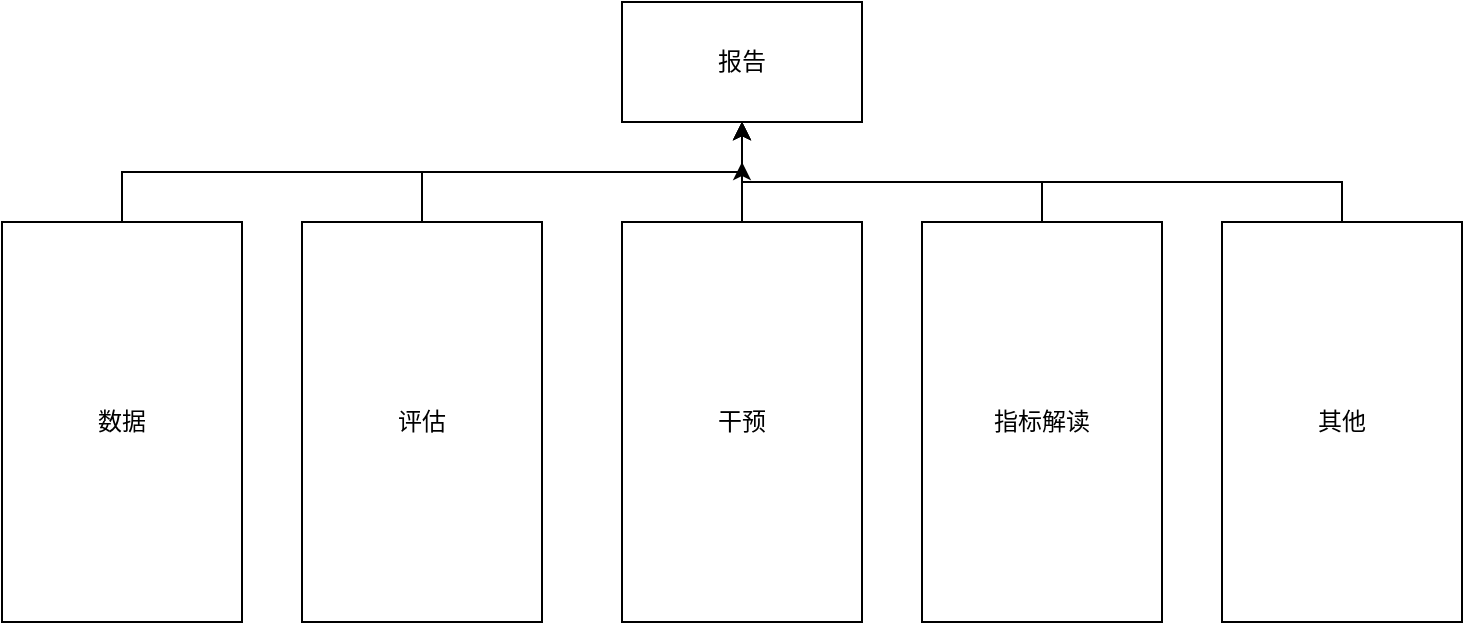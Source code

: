 <mxfile version="12.9.10" type="github" pages="6"><diagram id="4uG1C9mdAvKk5rz9i1qG" name="Page-1"><mxGraphModel dx="1038" dy="580" grid="1" gridSize="10" guides="1" tooltips="1" connect="1" arrows="1" fold="1" page="1" pageScale="1" pageWidth="827" pageHeight="1169" math="0" shadow="0"><root><mxCell id="0"/><mxCell id="1" parent="0"/><mxCell id="fOUil3YEZ1JVnyhmKPdg-2" style="edgeStyle=orthogonalEdgeStyle;rounded=0;orthogonalLoop=1;jettySize=auto;html=1;exitX=0.5;exitY=0;exitDx=0;exitDy=0;" edge="1" parent="1" source="4qwllW5eH5aScSFAwRbL-1" target="4qwllW5eH5aScSFAwRbL-5"><mxGeometry relative="1" as="geometry"/></mxCell><mxCell id="4qwllW5eH5aScSFAwRbL-1" value="评估" style="rounded=0;whiteSpace=wrap;html=1;" vertex="1" parent="1"><mxGeometry x="230" y="210" width="120" height="200" as="geometry"/></mxCell><mxCell id="fOUil3YEZ1JVnyhmKPdg-3" style="edgeStyle=orthogonalEdgeStyle;rounded=0;orthogonalLoop=1;jettySize=auto;html=1;exitX=0.5;exitY=0;exitDx=0;exitDy=0;entryX=0.5;entryY=1;entryDx=0;entryDy=0;" edge="1" parent="1" source="4qwllW5eH5aScSFAwRbL-2" target="4qwllW5eH5aScSFAwRbL-5"><mxGeometry relative="1" as="geometry"/></mxCell><mxCell id="4qwllW5eH5aScSFAwRbL-2" value="干预" style="rounded=0;whiteSpace=wrap;html=1;" vertex="1" parent="1"><mxGeometry x="390" y="210" width="120" height="200" as="geometry"/></mxCell><mxCell id="fOUil3YEZ1JVnyhmKPdg-1" style="edgeStyle=orthogonalEdgeStyle;rounded=0;orthogonalLoop=1;jettySize=auto;html=1;exitX=0.5;exitY=0;exitDx=0;exitDy=0;entryX=0.5;entryY=1;entryDx=0;entryDy=0;" edge="1" parent="1" source="4qwllW5eH5aScSFAwRbL-3" target="4qwllW5eH5aScSFAwRbL-5"><mxGeometry relative="1" as="geometry"/></mxCell><mxCell id="4qwllW5eH5aScSFAwRbL-3" value="数据" style="rounded=0;whiteSpace=wrap;html=1;" vertex="1" parent="1"><mxGeometry x="80" y="210" width="120" height="200" as="geometry"/></mxCell><mxCell id="fOUil3YEZ1JVnyhmKPdg-5" style="edgeStyle=orthogonalEdgeStyle;rounded=0;orthogonalLoop=1;jettySize=auto;html=1;exitX=0.5;exitY=0;exitDx=0;exitDy=0;entryX=0.5;entryY=1;entryDx=0;entryDy=0;" edge="1" parent="1" source="4qwllW5eH5aScSFAwRbL-4" target="4qwllW5eH5aScSFAwRbL-5"><mxGeometry relative="1" as="geometry"><Array as="points"><mxPoint x="750" y="190"/><mxPoint x="450" y="190"/></Array></mxGeometry></mxCell><mxCell id="4qwllW5eH5aScSFAwRbL-4" value="其他" style="rounded=0;whiteSpace=wrap;html=1;" vertex="1" parent="1"><mxGeometry x="690" y="210" width="120" height="200" as="geometry"/></mxCell><mxCell id="4qwllW5eH5aScSFAwRbL-5" value="报告" style="rounded=0;whiteSpace=wrap;html=1;" vertex="1" parent="1"><mxGeometry x="390" y="100" width="120" height="60" as="geometry"/></mxCell><mxCell id="fOUil3YEZ1JVnyhmKPdg-4" style="edgeStyle=orthogonalEdgeStyle;rounded=0;orthogonalLoop=1;jettySize=auto;html=1;exitX=0.5;exitY=0;exitDx=0;exitDy=0;" edge="1" parent="1" source="4qwllW5eH5aScSFAwRbL-6"><mxGeometry relative="1" as="geometry"><mxPoint x="450" y="180" as="targetPoint"/><Array as="points"><mxPoint x="600" y="190"/><mxPoint x="450" y="190"/></Array></mxGeometry></mxCell><mxCell id="4qwllW5eH5aScSFAwRbL-6" value="指标解读" style="rounded=0;whiteSpace=wrap;html=1;" vertex="1" parent="1"><mxGeometry x="540" y="210" width="120" height="200" as="geometry"/></mxCell></root></mxGraphModel></diagram><diagram id="Xq9nWHcsBT40BhI1SWdS" name="Page-2"><mxGraphModel dx="1038" dy="580" grid="1" gridSize="10" guides="1" tooltips="1" connect="1" arrows="1" fold="1" page="1" pageScale="1" pageWidth="827" pageHeight="1169" math="0" shadow="0"><root><mxCell id="q9cI8jUxSx_17sPBLhDZ-0"/><mxCell id="q9cI8jUxSx_17sPBLhDZ-1" parent="q9cI8jUxSx_17sPBLhDZ-0"/><mxCell id="q9cI8jUxSx_17sPBLhDZ-2" value="" style="rounded=0;whiteSpace=wrap;html=1;" vertex="1" parent="q9cI8jUxSx_17sPBLhDZ-1"><mxGeometry x="370" y="70" width="250" height="410" as="geometry"/></mxCell><mxCell id="q9cI8jUxSx_17sPBLhDZ-12" style="edgeStyle=orthogonalEdgeStyle;rounded=0;orthogonalLoop=1;jettySize=auto;html=1;exitX=1;exitY=0.5;exitDx=0;exitDy=0;entryX=0.16;entryY=0.55;entryDx=0;entryDy=0;entryPerimeter=0;" edge="1" parent="q9cI8jUxSx_17sPBLhDZ-1" source="q9cI8jUxSx_17sPBLhDZ-5" target="q9cI8jUxSx_17sPBLhDZ-11"><mxGeometry relative="1" as="geometry"/></mxCell><mxCell id="q9cI8jUxSx_17sPBLhDZ-5" value="" style="rounded=0;whiteSpace=wrap;html=1;" vertex="1" parent="q9cI8jUxSx_17sPBLhDZ-1"><mxGeometry x="145" y="74" width="125" height="160" as="geometry"/></mxCell><mxCell id="q9cI8jUxSx_17sPBLhDZ-19" value="?" style="edgeStyle=orthogonalEdgeStyle;rounded=0;orthogonalLoop=1;jettySize=auto;html=1;exitX=0.5;exitY=1;exitDx=0;exitDy=0;entryX=0.5;entryY=0;entryDx=0;entryDy=0;" edge="1" parent="q9cI8jUxSx_17sPBLhDZ-1" source="q9cI8jUxSx_17sPBLhDZ-6" target="q9cI8jUxSx_17sPBLhDZ-16"><mxGeometry relative="1" as="geometry"/></mxCell><mxCell id="q9cI8jUxSx_17sPBLhDZ-6" value="" style="rounded=0;whiteSpace=wrap;html=1;" vertex="1" parent="q9cI8jUxSx_17sPBLhDZ-1"><mxGeometry x="390" y="100" width="210" height="120" as="geometry"/></mxCell><mxCell id="q9cI8jUxSx_17sPBLhDZ-7" value="&lt;span&gt;数据接收&lt;/span&gt;" style="text;html=1;align=center;verticalAlign=middle;resizable=0;points=[];autosize=1;" vertex="1" parent="q9cI8jUxSx_17sPBLhDZ-1"><mxGeometry x="370" y="50" width="60" height="20" as="geometry"/></mxCell><mxCell id="q9cI8jUxSx_17sPBLhDZ-3" value="评估" style="rounded=0;whiteSpace=wrap;html=1;" vertex="1" parent="q9cI8jUxSx_17sPBLhDZ-1"><mxGeometry x="410" y="120" width="80" height="30" as="geometry"/></mxCell><mxCell id="q9cI8jUxSx_17sPBLhDZ-8" value="&lt;!--StartFragment--&gt;&lt;span style=&quot;font-family: Helvetica; font-size: 12px; font-style: normal; font-variant-ligatures: normal; font-variant-caps: normal; font-weight: 400; letter-spacing: normal; orphans: 2; text-align: center; text-indent: 0px; text-transform: none; widows: 2; word-spacing: 0px; -webkit-text-stroke-width: 0px; text-decoration-style: initial; text-decoration-color: initial; float: none; display: inline !important;&quot;&gt;数据采集客户端&lt;/span&gt;&lt;!--EndFragment--&gt;" style="text;whiteSpace=wrap;html=1;" vertex="1" parent="q9cI8jUxSx_17sPBLhDZ-1"><mxGeometry x="140" y="44" width="110" height="30" as="geometry"/></mxCell><mxCell id="q9cI8jUxSx_17sPBLhDZ-9" value="文件导入" style="rounded=0;whiteSpace=wrap;html=1;" vertex="1" parent="q9cI8jUxSx_17sPBLhDZ-1"><mxGeometry x="160" y="94" width="90" height="40" as="geometry"/></mxCell><mxCell id="q9cI8jUxSx_17sPBLhDZ-10" value="数据库接入" style="rounded=0;whiteSpace=wrap;html=1;" vertex="1" parent="q9cI8jUxSx_17sPBLhDZ-1"><mxGeometry x="160" y="154" width="90" height="40" as="geometry"/></mxCell><mxCell id="q9cI8jUxSx_17sPBLhDZ-13" style="edgeStyle=orthogonalEdgeStyle;rounded=0;orthogonalLoop=1;jettySize=auto;html=1;exitX=0.875;exitY=0.5;exitDx=0;exitDy=0;exitPerimeter=0;" edge="1" parent="q9cI8jUxSx_17sPBLhDZ-1" source="q9cI8jUxSx_17sPBLhDZ-11" target="q9cI8jUxSx_17sPBLhDZ-6"><mxGeometry relative="1" as="geometry"/></mxCell><mxCell id="q9cI8jUxSx_17sPBLhDZ-11" value="？" style="ellipse;shape=cloud;whiteSpace=wrap;html=1;" vertex="1" parent="q9cI8jUxSx_17sPBLhDZ-1"><mxGeometry x="280" y="124" width="80" height="70" as="geometry"/></mxCell><mxCell id="q9cI8jUxSx_17sPBLhDZ-14" value="" style="rounded=0;whiteSpace=wrap;html=1;" vertex="1" parent="q9cI8jUxSx_17sPBLhDZ-1"><mxGeometry x="662" y="70" width="210" height="400" as="geometry"/></mxCell><mxCell id="q9cI8jUxSx_17sPBLhDZ-15" value="建管service" style="text;html=1;align=center;verticalAlign=middle;resizable=0;points=[];autosize=1;" vertex="1" parent="q9cI8jUxSx_17sPBLhDZ-1"><mxGeometry x="650" y="44" width="80" height="20" as="geometry"/></mxCell><mxCell id="q9cI8jUxSx_17sPBLhDZ-16" value="" style="rounded=0;whiteSpace=wrap;html=1;" vertex="1" parent="q9cI8jUxSx_17sPBLhDZ-1"><mxGeometry x="390" y="250" width="220" height="200" as="geometry"/></mxCell><mxCell id="q9cI8jUxSx_17sPBLhDZ-17" value="健康管理" style="rounded=0;whiteSpace=wrap;html=1;" vertex="1" parent="q9cI8jUxSx_17sPBLhDZ-1"><mxGeometry x="410" y="180" width="80" height="30" as="geometry"/></mxCell><mxCell id="q9cI8jUxSx_17sPBLhDZ-22" style="edgeStyle=orthogonalEdgeStyle;rounded=0;orthogonalLoop=1;jettySize=auto;html=1;exitX=0.5;exitY=0;exitDx=0;exitDy=0;entryX=0.5;entryY=1;entryDx=0;entryDy=0;" edge="1" parent="q9cI8jUxSx_17sPBLhDZ-1" source="q9cI8jUxSx_17sPBLhDZ-18" target="q9cI8jUxSx_17sPBLhDZ-16"><mxGeometry relative="1" as="geometry"/></mxCell><mxCell id="q9cI8jUxSx_17sPBLhDZ-18" value="问卷1" style="rounded=0;whiteSpace=wrap;html=1;" vertex="1" parent="q9cI8jUxSx_17sPBLhDZ-1"><mxGeometry x="435" y="490" width="130" height="30" as="geometry"/></mxCell><mxCell id="q9cI8jUxSx_17sPBLhDZ-23" value="" style="rounded=0;whiteSpace=wrap;html=1;" vertex="1" parent="q9cI8jUxSx_17sPBLhDZ-1"><mxGeometry x="150" y="337" width="130" height="140" as="geometry"/></mxCell><mxCell id="q9cI8jUxSx_17sPBLhDZ-24" value="微服务" style="text;html=1;align=center;verticalAlign=middle;resizable=0;points=[];autosize=1;" vertex="1" parent="q9cI8jUxSx_17sPBLhDZ-1"><mxGeometry x="167.5" y="320" width="50" height="20" as="geometry"/></mxCell><mxCell id="WjJWmbgUBHocang7DDho-1" style="edgeStyle=orthogonalEdgeStyle;rounded=0;orthogonalLoop=1;jettySize=auto;html=1;exitX=0.5;exitY=1;exitDx=0;exitDy=0;entryX=0.209;entryY=0.029;entryDx=0;entryDy=0;entryPerimeter=0;" edge="1" parent="q9cI8jUxSx_17sPBLhDZ-1" source="q9cI8jUxSx_17sPBLhDZ-25" target="WjJWmbgUBHocang7DDho-0"><mxGeometry relative="1" as="geometry"/></mxCell><mxCell id="q9cI8jUxSx_17sPBLhDZ-25" value="openApi &lt;br&gt;服务定制" style="rounded=0;whiteSpace=wrap;html=1;" vertex="1" parent="q9cI8jUxSx_17sPBLhDZ-1"><mxGeometry x="177.5" y="417" width="90" height="30" as="geometry"/></mxCell><mxCell id="q9cI8jUxSx_17sPBLhDZ-26" value="api防火墙" style="rounded=0;whiteSpace=wrap;html=1;" vertex="1" parent="q9cI8jUxSx_17sPBLhDZ-1"><mxGeometry x="177.5" y="367" width="90" height="30" as="geometry"/></mxCell><mxCell id="q9cI8jUxSx_17sPBLhDZ-28" style="edgeStyle=orthogonalEdgeStyle;rounded=0;orthogonalLoop=1;jettySize=auto;html=1;exitX=1;exitY=0.5;exitDx=0;exitDy=0;" edge="1" parent="q9cI8jUxSx_17sPBLhDZ-1" source="q9cI8jUxSx_17sPBLhDZ-27" target="q9cI8jUxSx_17sPBLhDZ-25"><mxGeometry relative="1" as="geometry"/></mxCell><mxCell id="q9cI8jUxSx_17sPBLhDZ-29" style="edgeStyle=orthogonalEdgeStyle;rounded=0;orthogonalLoop=1;jettySize=auto;html=1;exitX=1;exitY=0.5;exitDx=0;exitDy=0;" edge="1" parent="q9cI8jUxSx_17sPBLhDZ-1" source="q9cI8jUxSx_17sPBLhDZ-27" target="q9cI8jUxSx_17sPBLhDZ-26"><mxGeometry relative="1" as="geometry"/></mxCell><mxCell id="q9cI8jUxSx_17sPBLhDZ-27" value="对外服务" style="rounded=0;whiteSpace=wrap;html=1;" vertex="1" parent="q9cI8jUxSx_17sPBLhDZ-1"><mxGeometry x="37.5" y="387" width="60" height="40" as="geometry"/></mxCell><mxCell id="WjJWmbgUBHocang7DDho-0" value="详见服务定制" style="rounded=0;whiteSpace=wrap;html=1;" vertex="1" parent="q9cI8jUxSx_17sPBLhDZ-1"><mxGeometry x="38" y="560" width="882" height="130" as="geometry"/></mxCell><mxCell id="WjJWmbgUBHocang7DDho-2" value="基本信息" style="rounded=0;whiteSpace=wrap;html=1;fillColor=#60a917;strokeColor=#2D7600;fontColor=#ffffff;" vertex="1" parent="q9cI8jUxSx_17sPBLhDZ-1"><mxGeometry x="400" y="260" width="100" height="30" as="geometry"/></mxCell><mxCell id="WjJWmbgUBHocang7DDho-3" value="个人病史" style="rounded=0;whiteSpace=wrap;html=1;fillColor=#60a917;strokeColor=#2D7600;fontColor=#ffffff;" vertex="1" parent="q9cI8jUxSx_17sPBLhDZ-1"><mxGeometry x="400" y="310" width="100" height="30" as="geometry"/></mxCell><mxCell id="WjJWmbgUBHocang7DDho-5" value="家族病史" style="rounded=0;whiteSpace=wrap;html=1;fillColor=#60a917;strokeColor=#2D7600;fontColor=#ffffff;" vertex="1" parent="q9cI8jUxSx_17sPBLhDZ-1"><mxGeometry x="400" y="357" width="100" height="30" as="geometry"/></mxCell><mxCell id="WjJWmbgUBHocang7DDho-6" value="体检结果" style="rounded=0;whiteSpace=wrap;html=1;fillColor=#60a917;strokeColor=#2D7600;fontColor=#ffffff;" vertex="1" parent="q9cI8jUxSx_17sPBLhDZ-1"><mxGeometry x="510" y="260" width="20" height="180" as="geometry"/></mxCell><mxCell id="WjJWmbgUBHocang7DDho-7" value="体检记录" style="rounded=0;whiteSpace=wrap;html=1;fillColor=#60a917;strokeColor=#2D7600;fontColor=#ffffff;" vertex="1" parent="q9cI8jUxSx_17sPBLhDZ-1"><mxGeometry x="400" y="410" width="100" height="30" as="geometry"/></mxCell><mxCell id="WjJWmbgUBHocang7DDho-9" value="评估记录" style="rounded=0;whiteSpace=wrap;html=1;fillColor=#a20025;strokeColor=#6F0000;fontColor=#ffffff;" vertex="1" parent="q9cI8jUxSx_17sPBLhDZ-1"><mxGeometry x="580" y="260" width="20" height="180" as="geometry"/></mxCell><mxCell id="WjJWmbgUBHocang7DDho-10" value="公卫详情表" style="rounded=0;whiteSpace=wrap;html=1;" vertex="1" parent="q9cI8jUxSx_17sPBLhDZ-1"><mxGeometry x="540" y="260" width="20" height="180" as="geometry"/></mxCell><mxCell id="WjJWmbgUBHocang7DDho-11" value="Text" style="text;html=1;align=center;verticalAlign=middle;resizable=0;points=[];autosize=1;" vertex="1" parent="q9cI8jUxSx_17sPBLhDZ-1"><mxGeometry x="342" y="47" width="40" height="20" as="geometry"/></mxCell></root></mxGraphModel></diagram><diagram id="RKZo09iO4jCvju6JbkO0" name="机构注册"><mxGraphModel dx="1038" dy="580" grid="1" gridSize="10" guides="1" tooltips="1" connect="1" arrows="1" fold="1" page="1" pageScale="1" pageWidth="827" pageHeight="1169" math="0" shadow="0"><root><mxCell id="uQD7rkS3YBtrQ7AyWoMt-0"/><mxCell id="uQD7rkS3YBtrQ7AyWoMt-1" parent="uQD7rkS3YBtrQ7AyWoMt-0"/><mxCell id="uQD7rkS3YBtrQ7AyWoMt-4" style="edgeStyle=orthogonalEdgeStyle;rounded=0;orthogonalLoop=1;jettySize=auto;html=1;exitX=1;exitY=0.5;exitDx=0;exitDy=0;entryX=0;entryY=0.5;entryDx=0;entryDy=0;" edge="1" parent="uQD7rkS3YBtrQ7AyWoMt-1" source="uQD7rkS3YBtrQ7AyWoMt-2" target="uQD7rkS3YBtrQ7AyWoMt-3"><mxGeometry relative="1" as="geometry"/></mxCell><mxCell id="uQD7rkS3YBtrQ7AyWoMt-2" value="机构注册&lt;br&gt;（填写详细信息）" style="rounded=0;whiteSpace=wrap;html=1;" vertex="1" parent="uQD7rkS3YBtrQ7AyWoMt-1"><mxGeometry x="80" y="50" width="120" height="40" as="geometry"/></mxCell><mxCell id="zenOmEIR9lhG2oCRu6Ko-1" style="edgeStyle=orthogonalEdgeStyle;rounded=0;orthogonalLoop=1;jettySize=auto;html=1;exitX=1;exitY=0.5;exitDx=0;exitDy=0;fontSize=11;" edge="1" parent="uQD7rkS3YBtrQ7AyWoMt-1" source="uQD7rkS3YBtrQ7AyWoMt-3" target="zenOmEIR9lhG2oCRu6Ko-0"><mxGeometry relative="1" as="geometry"/></mxCell><mxCell id="uQD7rkS3YBtrQ7AyWoMt-3" value="生成机构代码&lt;br&gt;机构密钥" style="rounded=0;whiteSpace=wrap;html=1;" vertex="1" parent="uQD7rkS3YBtrQ7AyWoMt-1"><mxGeometry x="280" y="40" width="120" height="60" as="geometry"/></mxCell><mxCell id="uQD7rkS3YBtrQ7AyWoMt-10" style="edgeStyle=orthogonalEdgeStyle;rounded=0;orthogonalLoop=1;jettySize=auto;html=1;exitX=0.75;exitY=0;exitDx=0;exitDy=0;entryX=0.5;entryY=1;entryDx=0;entryDy=0;" edge="1" parent="uQD7rkS3YBtrQ7AyWoMt-1" source="uQD7rkS3YBtrQ7AyWoMt-5" target="uQD7rkS3YBtrQ7AyWoMt-3"><mxGeometry relative="1" as="geometry"><Array as="points"><mxPoint x="340" y="200"/></Array></mxGeometry></mxCell><mxCell id="zenOmEIR9lhG2oCRu6Ko-2" value="ORGID、PRID" style="text;html=1;align=center;verticalAlign=middle;resizable=0;points=[];fontSize=11;" vertex="1" connectable="0" parent="uQD7rkS3YBtrQ7AyWoMt-10"><mxGeometry x="-0.238" y="1" relative="1" as="geometry"><mxPoint as="offset"/></mxGeometry></mxCell><mxCell id="uQD7rkS3YBtrQ7AyWoMt-5" value="微服务&lt;br&gt;" style="rounded=0;whiteSpace=wrap;html=1;" vertex="1" parent="uQD7rkS3YBtrQ7AyWoMt-1"><mxGeometry x="80" y="200" width="120" height="40" as="geometry"/></mxCell><mxCell id="uQD7rkS3YBtrQ7AyWoMt-11" style="edgeStyle=orthogonalEdgeStyle;rounded=0;orthogonalLoop=1;jettySize=auto;html=1;exitX=0.75;exitY=0;exitDx=0;exitDy=0;entryX=0.5;entryY=1;entryDx=0;entryDy=0;" edge="1" parent="uQD7rkS3YBtrQ7AyWoMt-1" source="uQD7rkS3YBtrQ7AyWoMt-7" target="uQD7rkS3YBtrQ7AyWoMt-3"><mxGeometry relative="1" as="geometry"><Array as="points"><mxPoint x="340" y="320"/></Array></mxGeometry></mxCell><mxCell id="uQD7rkS3YBtrQ7AyWoMt-12" value="合法性验证" style="text;html=1;align=center;verticalAlign=middle;resizable=0;points=[];" vertex="1" connectable="0" parent="uQD7rkS3YBtrQ7AyWoMt-11"><mxGeometry x="-0.498" relative="1" as="geometry"><mxPoint as="offset"/></mxGeometry></mxCell><mxCell id="uQD7rkS3YBtrQ7AyWoMt-7" value="ACL&lt;br&gt;（运维人员、&lt;br&gt;机构内部工作人员）" style="rounded=0;whiteSpace=wrap;html=1;" vertex="1" parent="uQD7rkS3YBtrQ7AyWoMt-1"><mxGeometry x="80" y="320" width="120" height="60" as="geometry"/></mxCell><mxCell id="zenOmEIR9lhG2oCRu6Ko-0" value="选择定制服务&lt;br&gt;（进程ID）" style="rounded=0;whiteSpace=wrap;html=1;fontSize=11;" vertex="1" parent="uQD7rkS3YBtrQ7AyWoMt-1"><mxGeometry x="480" y="40" width="120" height="60" as="geometry"/></mxCell><mxCell id="zenOmEIR9lhG2oCRu6Ko-5" value="1:1" style="edgeStyle=orthogonalEdgeStyle;rounded=0;orthogonalLoop=1;jettySize=auto;html=1;exitX=1;exitY=0.5;exitDx=0;exitDy=0;entryX=0;entryY=0.5;entryDx=0;entryDy=0;fontSize=11;" edge="1" parent="uQD7rkS3YBtrQ7AyWoMt-1" source="zenOmEIR9lhG2oCRu6Ko-3" target="zenOmEIR9lhG2oCRu6Ko-4"><mxGeometry relative="1" as="geometry"/></mxCell><mxCell id="zenOmEIR9lhG2oCRu6Ko-7" style="edgeStyle=orthogonalEdgeStyle;rounded=0;orthogonalLoop=1;jettySize=auto;html=1;exitX=0.5;exitY=1;exitDx=0;exitDy=0;fontSize=11;" edge="1" parent="uQD7rkS3YBtrQ7AyWoMt-1" source="zenOmEIR9lhG2oCRu6Ko-3" target="zenOmEIR9lhG2oCRu6Ko-6"><mxGeometry relative="1" as="geometry"/></mxCell><mxCell id="zenOmEIR9lhG2oCRu6Ko-3" value="机构orgcode" style="rounded=0;whiteSpace=wrap;html=1;fontSize=11;" vertex="1" parent="uQD7rkS3YBtrQ7AyWoMt-1"><mxGeometry x="110" y="870" width="120" height="40" as="geometry"/></mxCell><mxCell id="zenOmEIR9lhG2oCRu6Ko-4" value="服务1（10）" style="rounded=0;whiteSpace=wrap;html=1;fontSize=11;" vertex="1" parent="uQD7rkS3YBtrQ7AyWoMt-1"><mxGeometry x="344" y="870" width="120" height="40" as="geometry"/></mxCell><mxCell id="zenOmEIR9lhG2oCRu6Ko-10" value="1:n" style="edgeStyle=orthogonalEdgeStyle;rounded=0;orthogonalLoop=1;jettySize=auto;html=1;exitX=1;exitY=0.333;exitDx=0;exitDy=0;exitPerimeter=0;entryX=0;entryY=0.5;entryDx=0;entryDy=0;fontSize=11;" edge="1" parent="uQD7rkS3YBtrQ7AyWoMt-1" source="zenOmEIR9lhG2oCRu6Ko-6" target="zenOmEIR9lhG2oCRu6Ko-9"><mxGeometry relative="1" as="geometry"/></mxCell><mxCell id="zenOmEIR9lhG2oCRu6Ko-6" value="机构管理员" style="shape=umlActor;verticalLabelPosition=bottom;labelBackgroundColor=#ffffff;verticalAlign=top;html=1;outlineConnect=0;fontSize=11;" vertex="1" parent="uQD7rkS3YBtrQ7AyWoMt-1"><mxGeometry x="155" y="980" width="30" height="60" as="geometry"/></mxCell><mxCell id="zenOmEIR9lhG2oCRu6Ko-12" style="edgeStyle=orthogonalEdgeStyle;rounded=0;orthogonalLoop=1;jettySize=auto;html=1;exitX=0.5;exitY=1;exitDx=0;exitDy=0;entryX=0.5;entryY=0;entryDx=0;entryDy=0;entryPerimeter=0;fontSize=11;" edge="1" parent="uQD7rkS3YBtrQ7AyWoMt-1" source="zenOmEIR9lhG2oCRu6Ko-9" target="zenOmEIR9lhG2oCRu6Ko-11"><mxGeometry relative="1" as="geometry"/></mxCell><mxCell id="zenOmEIR9lhG2oCRu6Ko-14" value="1:1" style="edgeStyle=orthogonalEdgeStyle;rounded=0;orthogonalLoop=1;jettySize=auto;html=1;exitX=1;exitY=0.5;exitDx=0;exitDy=0;entryX=0;entryY=0.5;entryDx=0;entryDy=0;fontSize=11;" edge="1" parent="uQD7rkS3YBtrQ7AyWoMt-1" source="zenOmEIR9lhG2oCRu6Ko-9" target="zenOmEIR9lhG2oCRu6Ko-13"><mxGeometry relative="1" as="geometry"/></mxCell><mxCell id="zenOmEIR9lhG2oCRu6Ko-9" value="子机构" style="rounded=0;whiteSpace=wrap;html=1;fontSize=11;" vertex="1" parent="uQD7rkS3YBtrQ7AyWoMt-1"><mxGeometry x="240" y="980" width="120" height="40" as="geometry"/></mxCell><mxCell id="zenOmEIR9lhG2oCRu6Ko-16" style="edgeStyle=orthogonalEdgeStyle;rounded=0;orthogonalLoop=1;jettySize=auto;html=1;exitX=1;exitY=0.333;exitDx=0;exitDy=0;exitPerimeter=0;fontSize=11;" edge="1" parent="uQD7rkS3YBtrQ7AyWoMt-1" source="zenOmEIR9lhG2oCRu6Ko-11" target="zenOmEIR9lhG2oCRu6Ko-15"><mxGeometry relative="1" as="geometry"/></mxCell><mxCell id="zenOmEIR9lhG2oCRu6Ko-11" value="子机构管理员" style="shape=umlActor;verticalLabelPosition=bottom;labelBackgroundColor=#ffffff;verticalAlign=top;html=1;outlineConnect=0;fontSize=11;" vertex="1" parent="uQD7rkS3YBtrQ7AyWoMt-1"><mxGeometry x="285" y="1070" width="30" height="60" as="geometry"/></mxCell><mxCell id="zenOmEIR9lhG2oCRu6Ko-13" value="服务1子集（&amp;lt;10）" style="rounded=0;whiteSpace=wrap;html=1;fontSize=11;" vertex="1" parent="uQD7rkS3YBtrQ7AyWoMt-1"><mxGeometry x="420" y="980" width="120" height="40" as="geometry"/></mxCell><mxCell id="zenOmEIR9lhG2oCRu6Ko-15" value="子机构......" style="rounded=0;whiteSpace=wrap;html=1;fontSize=11;" vertex="1" parent="uQD7rkS3YBtrQ7AyWoMt-1"><mxGeometry x="384" y="1070" width="120" height="40" as="geometry"/></mxCell><mxCell id="oG2duVBwZ4F6MYYgtN8W-6" style="edgeStyle=orthogonalEdgeStyle;rounded=0;orthogonalLoop=1;jettySize=auto;html=1;exitX=1;exitY=0.5;exitDx=0;exitDy=0;entryX=0;entryY=0.5;entryDx=0;entryDy=0;fontSize=11;" edge="1" parent="uQD7rkS3YBtrQ7AyWoMt-1" source="oG2duVBwZ4F6MYYgtN8W-0" target="oG2duVBwZ4F6MYYgtN8W-3"><mxGeometry relative="1" as="geometry"/></mxCell><mxCell id="oG2duVBwZ4F6MYYgtN8W-7" style="edgeStyle=orthogonalEdgeStyle;rounded=0;orthogonalLoop=1;jettySize=auto;html=1;exitX=1;exitY=0.5;exitDx=0;exitDy=0;entryX=0;entryY=0.5;entryDx=0;entryDy=0;fontSize=11;" edge="1" parent="uQD7rkS3YBtrQ7AyWoMt-1" source="oG2duVBwZ4F6MYYgtN8W-0" target="oG2duVBwZ4F6MYYgtN8W-4"><mxGeometry relative="1" as="geometry"/></mxCell><mxCell id="oG2duVBwZ4F6MYYgtN8W-8" style="edgeStyle=orthogonalEdgeStyle;rounded=0;orthogonalLoop=1;jettySize=auto;html=1;exitX=1;exitY=0.5;exitDx=0;exitDy=0;entryX=0;entryY=0.5;entryDx=0;entryDy=0;fontSize=11;" edge="1" parent="uQD7rkS3YBtrQ7AyWoMt-1" source="oG2duVBwZ4F6MYYgtN8W-0" target="oG2duVBwZ4F6MYYgtN8W-5"><mxGeometry relative="1" as="geometry"/></mxCell><mxCell id="oG2duVBwZ4F6MYYgtN8W-0" value="机构orgcode(30)" style="rounded=0;whiteSpace=wrap;html=1;fontSize=11;" vertex="1" parent="uQD7rkS3YBtrQ7AyWoMt-1"><mxGeometry x="210" y="670" width="120" height="40" as="geometry"/></mxCell><mxCell id="oG2duVBwZ4F6MYYgtN8W-2" value="1:1" style="edgeStyle=orthogonalEdgeStyle;rounded=0;orthogonalLoop=1;jettySize=auto;html=1;exitX=1;exitY=0.333;exitDx=0;exitDy=0;exitPerimeter=0;fontSize=11;" edge="1" parent="uQD7rkS3YBtrQ7AyWoMt-1" source="oG2duVBwZ4F6MYYgtN8W-1" target="oG2duVBwZ4F6MYYgtN8W-0"><mxGeometry relative="1" as="geometry"/></mxCell><mxCell id="oG2duVBwZ4F6MYYgtN8W-1" value="机构管理员" style="shape=umlActor;verticalLabelPosition=bottom;labelBackgroundColor=#ffffff;verticalAlign=top;html=1;outlineConnect=0;fontSize=11;" vertex="1" parent="uQD7rkS3YBtrQ7AyWoMt-1"><mxGeometry x="100" y="670" width="30" height="60" as="geometry"/></mxCell><mxCell id="oG2duVBwZ4F6MYYgtN8W-3" value="服务1（10）" style="rounded=0;whiteSpace=wrap;html=1;fontSize=11;" vertex="1" parent="uQD7rkS3YBtrQ7AyWoMt-1"><mxGeometry x="440" y="600" width="120" height="40" as="geometry"/></mxCell><mxCell id="oG2duVBwZ4F6MYYgtN8W-4" value="服务2（20）" style="rounded=0;whiteSpace=wrap;html=1;fontSize=11;" vertex="1" parent="uQD7rkS3YBtrQ7AyWoMt-1"><mxGeometry x="440" y="670" width="120" height="40" as="geometry"/></mxCell><mxCell id="oG2duVBwZ4F6MYYgtN8W-5" value="服务3（15）" style="rounded=0;whiteSpace=wrap;html=1;fontSize=11;" vertex="1" parent="uQD7rkS3YBtrQ7AyWoMt-1"><mxGeometry x="440" y="740" width="120" height="40" as="geometry"/></mxCell></root></mxGraphModel></diagram><diagram id="4s70S3xTBGFyjhqXnCfL" name="抽数"><mxGraphModel dx="1038" dy="580" grid="1" gridSize="10" guides="1" tooltips="1" connect="1" arrows="1" fold="1" page="1" pageScale="1" pageWidth="827" pageHeight="1169" math="0" shadow="0"><root><mxCell id="98MklJ3FvcrH0G2ZrFkL-0"/><mxCell id="98MklJ3FvcrH0G2ZrFkL-1" parent="98MklJ3FvcrH0G2ZrFkL-0"/><mxCell id="5wvzRKFw6u0iXaT5PgkN-0" value="" style="rounded=0;whiteSpace=wrap;html=1;" vertex="1" parent="98MklJ3FvcrH0G2ZrFkL-1"><mxGeometry x="190" y="90" width="500" height="770" as="geometry"/></mxCell><mxCell id="5wvzRKFw6u0iXaT5PgkN-1" value="" style="rounded=0;whiteSpace=wrap;html=1;fillColor=#60a917;strokeColor=#2D7600;fontColor=#ffffff;fontSize=21;" vertex="1" parent="98MklJ3FvcrH0G2ZrFkL-1"><mxGeometry x="220" y="120" width="430" height="110" as="geometry"/></mxCell><mxCell id="5wvzRKFw6u0iXaT5PgkN-2" value="" style="rounded=0;whiteSpace=wrap;html=1;fillColor=#60a917;strokeColor=#2D7600;fontColor=#ffffff;" vertex="1" parent="98MklJ3FvcrH0G2ZrFkL-1"><mxGeometry x="220" y="240" width="430" height="100" as="geometry"/></mxCell><mxCell id="5wvzRKFw6u0iXaT5PgkN-15" style="edgeStyle=orthogonalEdgeStyle;rounded=0;orthogonalLoop=1;jettySize=auto;html=1;exitX=1;exitY=0.5;exitDx=0;exitDy=0;fontSize=21;" edge="1" parent="98MklJ3FvcrH0G2ZrFkL-1" source="5wvzRKFw6u0iXaT5PgkN-8" target="5wvzRKFw6u0iXaT5PgkN-1"><mxGeometry relative="1" as="geometry"/></mxCell><mxCell id="5wvzRKFw6u0iXaT5PgkN-8" value="基本信息" style="rounded=0;whiteSpace=wrap;html=1;fillColor=#60a917;strokeColor=#2D7600;fontColor=#ffffff;fontSize=20;" vertex="1" parent="98MklJ3FvcrH0G2ZrFkL-1"><mxGeometry x="20" y="150" width="120" height="50" as="geometry"/></mxCell><mxCell id="5wvzRKFw6u0iXaT5PgkN-12" style="edgeStyle=orthogonalEdgeStyle;rounded=0;orthogonalLoop=1;jettySize=auto;html=1;exitX=1;exitY=0.5;exitDx=0;exitDy=0;fontSize=21;" edge="1" parent="98MklJ3FvcrH0G2ZrFkL-1" source="5wvzRKFw6u0iXaT5PgkN-10" target="5wvzRKFw6u0iXaT5PgkN-11"><mxGeometry relative="1" as="geometry"/></mxCell><mxCell id="5wvzRKFw6u0iXaT5PgkN-10" value="证件类型+证件号重复" style="rounded=0;whiteSpace=wrap;html=1;fontSize=21;" vertex="1" parent="98MklJ3FvcrH0G2ZrFkL-1"><mxGeometry x="230" y="130" width="210" height="35" as="geometry"/></mxCell><mxCell id="5wvzRKFw6u0iXaT5PgkN-14" style="edgeStyle=orthogonalEdgeStyle;rounded=0;orthogonalLoop=1;jettySize=auto;html=1;exitX=0.5;exitY=0;exitDx=0;exitDy=0;fontSize=21;" edge="1" parent="98MklJ3FvcrH0G2ZrFkL-1" source="5wvzRKFw6u0iXaT5PgkN-11" target="5wvzRKFw6u0iXaT5PgkN-13"><mxGeometry relative="1" as="geometry"/></mxCell><mxCell id="5wvzRKFw6u0iXaT5PgkN-11" value="覆盖" style="rounded=0;whiteSpace=wrap;html=1;fontSize=21;" vertex="1" parent="98MklJ3FvcrH0G2ZrFkL-1"><mxGeometry x="460" y="130" width="100" height="35" as="geometry"/></mxCell><mxCell id="5wvzRKFw6u0iXaT5PgkN-13" value="历史数据没有存储，直接覆盖太粗暴" style="text;html=1;strokeColor=none;fillColor=none;align=center;verticalAlign=middle;whiteSpace=wrap;rounded=0;fontSize=21;" vertex="1" parent="98MklJ3FvcrH0G2ZrFkL-1"><mxGeometry x="400" y="30" width="220" height="40" as="geometry"/></mxCell><mxCell id="5wvzRKFw6u0iXaT5PgkN-44" style="edgeStyle=orthogonalEdgeStyle;rounded=0;orthogonalLoop=1;jettySize=auto;html=1;exitX=1;exitY=0.5;exitDx=0;exitDy=0;entryX=0;entryY=0.5;entryDx=0;entryDy=0;fontSize=20;" edge="1" parent="98MklJ3FvcrH0G2ZrFkL-1" source="5wvzRKFw6u0iXaT5PgkN-16" target="5wvzRKFw6u0iXaT5PgkN-40"><mxGeometry relative="1" as="geometry"/></mxCell><mxCell id="5wvzRKFw6u0iXaT5PgkN-16" value="&lt;span style=&quot;font-size: 12px&quot;&gt;体检记录&lt;/span&gt;" style="rounded=0;whiteSpace=wrap;html=1;fillColor=#60a917;strokeColor=#2D7600;fontColor=#ffffff;fontSize=20;" vertex="1" parent="98MklJ3FvcrH0G2ZrFkL-1"><mxGeometry x="20" y="495" width="120" height="50" as="geometry"/></mxCell><mxCell id="5wvzRKFw6u0iXaT5PgkN-18" value="体检号（唯一）" style="rounded=0;whiteSpace=wrap;html=1;fontSize=21;" vertex="1" parent="98MklJ3FvcrH0G2ZrFkL-1"><mxGeometry x="250" y="180" width="150" height="35" as="geometry"/></mxCell><mxCell id="5wvzRKFw6u0iXaT5PgkN-19" value="档案号（个体）" style="rounded=0;whiteSpace=wrap;html=1;fontSize=21;" vertex="1" parent="98MklJ3FvcrH0G2ZrFkL-1"><mxGeometry x="410" y="180" width="150" height="35" as="geometry"/></mxCell><mxCell id="5wvzRKFw6u0iXaT5PgkN-20" value="ORG" style="rounded=0;whiteSpace=wrap;html=1;fontSize=21;" vertex="1" parent="98MklJ3FvcrH0G2ZrFkL-1"><mxGeometry x="570" y="180" width="70" height="35" as="geometry"/></mxCell><mxCell id="5wvzRKFw6u0iXaT5PgkN-21" value="时间" style="rounded=0;whiteSpace=wrap;html=1;fontSize=21;" vertex="1" parent="98MklJ3FvcrH0G2ZrFkL-1"><mxGeometry x="570" y="130" width="70" height="35" as="geometry"/></mxCell><mxCell id="5wvzRKFw6u0iXaT5PgkN-23" value="&lt;h1&gt;&lt;span style=&quot;font-weight: normal&quot;&gt;&lt;font style=&quot;font-size: 11px&quot;&gt;提供最简最需要的基本信息数据json&lt;/font&gt;&lt;/span&gt;&lt;/h1&gt;" style="text;html=1;strokeColor=none;fillColor=none;spacing=5;spacingTop=-20;whiteSpace=wrap;overflow=hidden;rounded=0;fontSize=20;" vertex="1" parent="98MklJ3FvcrH0G2ZrFkL-1"><mxGeometry x="690" y="90" width="240" height="70" as="geometry"/></mxCell><mxCell id="5wvzRKFw6u0iXaT5PgkN-26" value="体检号（唯一）" style="rounded=0;whiteSpace=wrap;html=1;fontSize=21;" vertex="1" parent="98MklJ3FvcrH0G2ZrFkL-1"><mxGeometry x="240" y="250" width="150" height="35" as="geometry"/></mxCell><mxCell id="5wvzRKFw6u0iXaT5PgkN-27" value="档案号（个体）" style="rounded=0;whiteSpace=wrap;html=1;fontSize=21;" vertex="1" parent="98MklJ3FvcrH0G2ZrFkL-1"><mxGeometry x="400" y="250" width="150" height="35" as="geometry"/></mxCell><mxCell id="5wvzRKFw6u0iXaT5PgkN-28" value="ORG" style="rounded=0;whiteSpace=wrap;html=1;fontSize=21;" vertex="1" parent="98MklJ3FvcrH0G2ZrFkL-1"><mxGeometry x="560" y="250" width="70" height="35" as="geometry"/></mxCell><mxCell id="5wvzRKFw6u0iXaT5PgkN-29" value="时间" style="rounded=0;whiteSpace=wrap;html=1;fontSize=21;" vertex="1" parent="98MklJ3FvcrH0G2ZrFkL-1"><mxGeometry x="560" y="292.5" width="70" height="35" as="geometry"/></mxCell><mxCell id="5wvzRKFw6u0iXaT5PgkN-34" style="edgeStyle=orthogonalEdgeStyle;rounded=0;orthogonalLoop=1;jettySize=auto;html=1;exitX=1;exitY=0.5;exitDx=0;exitDy=0;entryX=0;entryY=0.5;entryDx=0;entryDy=0;fontSize=20;" edge="1" parent="98MklJ3FvcrH0G2ZrFkL-1" source="5wvzRKFw6u0iXaT5PgkN-30" target="5wvzRKFw6u0iXaT5PgkN-2"><mxGeometry relative="1" as="geometry"/></mxCell><mxCell id="5wvzRKFw6u0iXaT5PgkN-30" value="&lt;span style=&quot;font-size: 20px;&quot;&gt;个人病史&lt;/span&gt;" style="rounded=0;whiteSpace=wrap;html=1;fillColor=#60a917;strokeColor=#2D7600;fontColor=#ffffff;fontSize=20;" vertex="1" parent="98MklJ3FvcrH0G2ZrFkL-1"><mxGeometry x="20" y="265" width="120" height="50" as="geometry"/></mxCell><mxCell id="5wvzRKFw6u0iXaT5PgkN-31" value="&lt;span style=&quot;font-size: 12px&quot;&gt;公卫详情表&lt;/span&gt;" style="rounded=0;whiteSpace=wrap;html=1;fillColor=#a20025;strokeColor=#6F0000;fontColor=#ffffff;fontSize=20;" vertex="1" parent="98MklJ3FvcrH0G2ZrFkL-1"><mxGeometry x="20" y="685" width="120" height="50" as="geometry"/></mxCell><mxCell id="5wvzRKFw6u0iXaT5PgkN-37" style="edgeStyle=orthogonalEdgeStyle;rounded=0;orthogonalLoop=1;jettySize=auto;html=1;exitX=1;exitY=0.5;exitDx=0;exitDy=0;fontSize=20;" edge="1" parent="98MklJ3FvcrH0G2ZrFkL-1" source="5wvzRKFw6u0iXaT5PgkN-32" target="5wvzRKFw6u0iXaT5PgkN-36"><mxGeometry relative="1" as="geometry"/></mxCell><mxCell id="5wvzRKFw6u0iXaT5PgkN-32" value="&lt;span style=&quot;font-size: 12px&quot;&gt;家族病史&lt;/span&gt;" style="rounded=0;whiteSpace=wrap;html=1;fillColor=#60a917;strokeColor=#2D7600;fontColor=#ffffff;fontSize=20;" vertex="1" parent="98MklJ3FvcrH0G2ZrFkL-1"><mxGeometry x="20" y="385" width="120" height="50" as="geometry"/></mxCell><mxCell id="5wvzRKFw6u0iXaT5PgkN-33" value="&lt;span style=&quot;font-size: 12px&quot;&gt;体检结果&lt;/span&gt;" style="rounded=0;whiteSpace=wrap;html=1;fillColor=#60a917;strokeColor=#2D7600;fontColor=#ffffff;fontSize=20;" vertex="1" parent="98MklJ3FvcrH0G2ZrFkL-1"><mxGeometry x="20" y="600" width="120" height="50" as="geometry"/></mxCell><mxCell id="5wvzRKFw6u0iXaT5PgkN-36" value="1-父亲 2-母亲 3-兄弟 4-姐妹 5-子女" style="rounded=0;whiteSpace=wrap;html=1;fillColor=#60a917;strokeColor=#2D7600;fontColor=#ffffff;" vertex="1" parent="98MklJ3FvcrH0G2ZrFkL-1"><mxGeometry x="220" y="370" width="430" height="80" as="geometry"/></mxCell><mxCell id="5wvzRKFw6u0iXaT5PgkN-38" value="未知情况" style="text;html=1;align=center;verticalAlign=middle;resizable=0;points=[];autosize=1;fontSize=20;" vertex="1" parent="98MklJ3FvcrH0G2ZrFkL-1"><mxGeometry x="689" y="416" width="100" height="30" as="geometry"/></mxCell><mxCell id="5wvzRKFw6u0iXaT5PgkN-39" value="&lt;span style=&quot;font-size: 12px&quot;&gt;评估记录&lt;/span&gt;" style="rounded=0;whiteSpace=wrap;html=1;fillColor=#d80073;strokeColor=#A50040;fontColor=#ffffff;fontSize=20;" vertex="1" parent="98MklJ3FvcrH0G2ZrFkL-1"><mxGeometry x="20" y="780" width="120" height="50" as="geometry"/></mxCell><mxCell id="5wvzRKFw6u0iXaT5PgkN-40" value="关系表" style="rounded=0;whiteSpace=wrap;html=1;fillColor=#60a917;strokeColor=#2D7600;fontColor=#ffffff;" vertex="1" parent="98MklJ3FvcrH0G2ZrFkL-1"><mxGeometry x="220" y="480" width="430" height="80" as="geometry"/></mxCell><mxCell id="5wvzRKFw6u0iXaT5PgkN-41" value="ORG+eamid+xmcode （跳过）" style="rounded=0;whiteSpace=wrap;html=1;fillColor=#60a917;strokeColor=#2D7600;fontColor=#ffffff;" vertex="1" parent="98MklJ3FvcrH0G2ZrFkL-1"><mxGeometry x="220" y="570" width="430" height="80" as="geometry"/></mxCell><mxCell id="5wvzRKFw6u0iXaT5PgkN-42" value="上述5个表组合" style="rounded=0;whiteSpace=wrap;html=1;fillColor=#a20025;strokeColor=#6F0000;fontColor=#ffffff;" vertex="1" parent="98MklJ3FvcrH0G2ZrFkL-1"><mxGeometry x="220" y="670" width="430" height="80" as="geometry"/></mxCell><mxCell id="5wvzRKFw6u0iXaT5PgkN-43" value="体检记录" style="rounded=0;whiteSpace=wrap;html=1;fillColor=#d80073;strokeColor=#A50040;fontColor=#ffffff;" vertex="1" parent="98MklJ3FvcrH0G2ZrFkL-1"><mxGeometry x="220" y="770" width="430" height="80" as="geometry"/></mxCell><mxCell id="5wvzRKFw6u0iXaT5PgkN-45" value="&lt;font style=&quot;font-size: 13px&quot;&gt;相同证件号不同机构如何处理&lt;/font&gt;" style="text;html=1;align=center;verticalAlign=middle;resizable=0;points=[];autosize=1;fontSize=20;" vertex="1" parent="98MklJ3FvcrH0G2ZrFkL-1"><mxGeometry x="700" y="80" width="180" height="30" as="geometry"/></mxCell><mxCell id="5wvzRKFw6u0iXaT5PgkN-46" value="判重（体检号+orgcode）" style="text;html=1;align=center;verticalAlign=middle;resizable=0;points=[];autosize=1;fontSize=20;" vertex="1" parent="98MklJ3FvcrH0G2ZrFkL-1"><mxGeometry x="700" y="285" width="240" height="30" as="geometry"/></mxCell></root></mxGraphModel></diagram><diagram id="0gmt6LQpmbB9foyl2m1_" name="服务定制"><mxGraphModel dx="1038" dy="580" grid="1" gridSize="10" guides="1" tooltips="1" connect="1" arrows="1" fold="1" page="1" pageScale="1" pageWidth="827" pageHeight="1169" math="0" shadow="0"><root><mxCell id="osXG_JjOyM6adFj7dshL-0"/><mxCell id="osXG_JjOyM6adFj7dshL-1" parent="osXG_JjOyM6adFj7dshL-0"/><mxCell id="q7fiSP4aj_yZY6pxr1j2-0" value="" style="rounded=0;whiteSpace=wrap;html=1;" vertex="1" parent="osXG_JjOyM6adFj7dshL-1"><mxGeometry x="140" y="70" width="130" height="470" as="geometry"/></mxCell><mxCell id="q7fiSP4aj_yZY6pxr1j2-10" style="edgeStyle=orthogonalEdgeStyle;rounded=0;orthogonalLoop=1;jettySize=auto;html=1;exitX=1;exitY=0.5;exitDx=0;exitDy=0;fontSize=20;" edge="1" parent="osXG_JjOyM6adFj7dshL-1" source="q7fiSP4aj_yZY6pxr1j2-2" target="q7fiSP4aj_yZY6pxr1j2-7"><mxGeometry relative="1" as="geometry"/></mxCell><mxCell id="q7fiSP4aj_yZY6pxr1j2-2" value="" style="rounded=0;whiteSpace=wrap;html=1;" vertex="1" parent="osXG_JjOyM6adFj7dshL-1"><mxGeometry x="167.5" y="300" width="90" height="220" as="geometry"/></mxCell><mxCell id="q7fiSP4aj_yZY6pxr1j2-3" value="" style="rounded=0;whiteSpace=wrap;html=1;" vertex="1" parent="osXG_JjOyM6adFj7dshL-1"><mxGeometry x="167.5" y="110" width="90" height="170" as="geometry"/></mxCell><mxCell id="q7fiSP4aj_yZY6pxr1j2-4" style="edgeStyle=orthogonalEdgeStyle;rounded=0;orthogonalLoop=1;jettySize=auto;html=1;exitX=1;exitY=0.5;exitDx=0;exitDy=0;" edge="1" parent="osXG_JjOyM6adFj7dshL-1" source="q7fiSP4aj_yZY6pxr1j2-6" target="q7fiSP4aj_yZY6pxr1j2-2"><mxGeometry relative="1" as="geometry"/></mxCell><mxCell id="q7fiSP4aj_yZY6pxr1j2-5" style="edgeStyle=orthogonalEdgeStyle;rounded=0;orthogonalLoop=1;jettySize=auto;html=1;exitX=1;exitY=0.5;exitDx=0;exitDy=0;" edge="1" parent="osXG_JjOyM6adFj7dshL-1" source="q7fiSP4aj_yZY6pxr1j2-6" target="q7fiSP4aj_yZY6pxr1j2-3"><mxGeometry relative="1" as="geometry"/></mxCell><mxCell id="q7fiSP4aj_yZY6pxr1j2-6" value="对外服务" style="rounded=0;whiteSpace=wrap;html=1;" vertex="1" parent="osXG_JjOyM6adFj7dshL-1"><mxGeometry x="30" y="270" width="60" height="40" as="geometry"/></mxCell><mxCell id="q7fiSP4aj_yZY6pxr1j2-7" value="" style="rounded=0;whiteSpace=wrap;html=1;" vertex="1" parent="osXG_JjOyM6adFj7dshL-1"><mxGeometry x="320" y="86" width="270" height="454" as="geometry"/></mxCell><mxCell id="q7fiSP4aj_yZY6pxr1j2-8" value="微服务" style="text;html=1;align=center;verticalAlign=middle;resizable=0;points=[];autosize=1;fontSize=20;" vertex="1" parent="osXG_JjOyM6adFj7dshL-1"><mxGeometry x="310" y="56" width="80" height="30" as="geometry"/></mxCell><mxCell id="a1xO8IrL_R3Hs07ZlTLT-1" style="edgeStyle=orthogonalEdgeStyle;rounded=0;orthogonalLoop=1;jettySize=auto;html=1;exitX=0.5;exitY=1;exitDx=0;exitDy=0;entryX=0.5;entryY=0;entryDx=0;entryDy=0;fontSize=11;" edge="1" parent="osXG_JjOyM6adFj7dshL-1" source="q7fiSP4aj_yZY6pxr1j2-9" target="q7fiSP4aj_yZY6pxr1j2-11"><mxGeometry relative="1" as="geometry"/></mxCell><mxCell id="q7fiSP4aj_yZY6pxr1j2-9" value="数据接收（json）" style="rounded=0;whiteSpace=wrap;html=1;fillColor=#d80073;strokeColor=#A50040;fontColor=#ffffff;" vertex="1" parent="osXG_JjOyM6adFj7dshL-1"><mxGeometry x="340" y="100" width="220" height="30" as="geometry"/></mxCell><mxCell id="q7fiSP4aj_yZY6pxr1j2-29" style="edgeStyle=orthogonalEdgeStyle;rounded=0;orthogonalLoop=1;jettySize=auto;html=1;exitX=0.5;exitY=1;exitDx=0;exitDy=0;fontSize=11;" edge="1" parent="osXG_JjOyM6adFj7dshL-1" source="q7fiSP4aj_yZY6pxr1j2-11" target="q7fiSP4aj_yZY6pxr1j2-28"><mxGeometry relative="1" as="geometry"/></mxCell><mxCell id="rVHDO0lGlhKoe3Jt3hJW-0" style="edgeStyle=orthogonalEdgeStyle;rounded=0;orthogonalLoop=1;jettySize=auto;html=1;exitX=0.75;exitY=0;exitDx=0;exitDy=0;entryX=0;entryY=0.5;entryDx=0;entryDy=0;fontSize=11;" edge="1" parent="osXG_JjOyM6adFj7dshL-1" source="q7fiSP4aj_yZY6pxr1j2-11" target="q7fiSP4aj_yZY6pxr1j2-30"><mxGeometry relative="1" as="geometry"/></mxCell><mxCell id="a1xO8IrL_R3Hs07ZlTLT-5" style="edgeStyle=orthogonalEdgeStyle;rounded=0;orthogonalLoop=1;jettySize=auto;html=1;exitX=0.75;exitY=1;exitDx=0;exitDy=0;entryX=0;entryY=0.5;entryDx=0;entryDy=0;fontSize=11;" edge="1" parent="osXG_JjOyM6adFj7dshL-1" source="q7fiSP4aj_yZY6pxr1j2-11" target="q7fiSP4aj_yZY6pxr1j2-39"><mxGeometry relative="1" as="geometry"/></mxCell><mxCell id="q7fiSP4aj_yZY6pxr1j2-11" value="模型（清洗、黑盒、评估报告）" style="rounded=0;whiteSpace=wrap;html=1;fillColor=#ffff88;strokeColor=#36393d;" vertex="1" parent="osXG_JjOyM6adFj7dshL-1"><mxGeometry x="340" y="250" width="220" height="30" as="geometry"/></mxCell><mxCell id="q7fiSP4aj_yZY6pxr1j2-14" value="5个基本表 +1" style="rounded=0;whiteSpace=wrap;html=1;fillColor=#d80073;strokeColor=#A50040;fontColor=#ffffff;" vertex="1" parent="osXG_JjOyM6adFj7dshL-1"><mxGeometry x="670" y="190" width="100" height="30" as="geometry"/></mxCell><mxCell id="a1xO8IrL_R3Hs07ZlTLT-3" style="edgeStyle=orthogonalEdgeStyle;rounded=0;orthogonalLoop=1;jettySize=auto;html=1;exitX=0.5;exitY=1;exitDx=0;exitDy=0;entryX=0.5;entryY=0;entryDx=0;entryDy=0;fontSize=11;" edge="1" parent="osXG_JjOyM6adFj7dshL-1" source="q7fiSP4aj_yZY6pxr1j2-22" target="q7fiSP4aj_yZY6pxr1j2-30"><mxGeometry relative="1" as="geometry"/></mxCell><mxCell id="a1xO8IrL_R3Hs07ZlTLT-4" style="edgeStyle=orthogonalEdgeStyle;rounded=0;orthogonalLoop=1;jettySize=auto;html=1;exitX=0.5;exitY=1;exitDx=0;exitDy=0;fontSize=11;" edge="1" parent="osXG_JjOyM6adFj7dshL-1" source="q7fiSP4aj_yZY6pxr1j2-22" target="q7fiSP4aj_yZY6pxr1j2-14"><mxGeometry relative="1" as="geometry"/></mxCell><mxCell id="q7fiSP4aj_yZY6pxr1j2-22" value="健康管理" style="rounded=0;whiteSpace=wrap;html=1;fillColor=#1ba1e2;strokeColor=#006EAF;fontColor=#ffffff;" vertex="1" parent="osXG_JjOyM6adFj7dshL-1"><mxGeometry x="630" y="110" width="100" height="30" as="geometry"/></mxCell><mxCell id="q7fiSP4aj_yZY6pxr1j2-28" value="LOG及可视化" style="rounded=0;whiteSpace=wrap;html=1;" vertex="1" parent="osXG_JjOyM6adFj7dshL-1"><mxGeometry x="400" y="310" width="100" height="30" as="geometry"/></mxCell><mxCell id="q7fiSP4aj_yZY6pxr1j2-30" value="评估结果" style="rounded=0;whiteSpace=wrap;html=1;fillColor=#1ba1e2;strokeColor=#006EAF;fontColor=#ffffff;" vertex="1" parent="osXG_JjOyM6adFj7dshL-1"><mxGeometry x="600" y="190" width="60" height="30" as="geometry"/></mxCell><mxCell id="a1xO8IrL_R3Hs07ZlTLT-2" style="edgeStyle=orthogonalEdgeStyle;rounded=0;orthogonalLoop=1;jettySize=auto;html=1;exitX=1;exitY=0.5;exitDx=0;exitDy=0;entryX=0.5;entryY=1;entryDx=0;entryDy=0;fontSize=11;" edge="1" parent="osXG_JjOyM6adFj7dshL-1" source="q7fiSP4aj_yZY6pxr1j2-39" target="q7fiSP4aj_yZY6pxr1j2-14"><mxGeometry relative="1" as="geometry"/></mxCell><mxCell id="q7fiSP4aj_yZY6pxr1j2-39" value="转换队列" style="rounded=0;whiteSpace=wrap;html=1;fillColor=#d80073;strokeColor=#A50040;fontColor=#ffffff;" vertex="1" parent="osXG_JjOyM6adFj7dshL-1"><mxGeometry x="600" y="310" width="60" height="30" as="geometry"/></mxCell><mxCell id="q7fiSP4aj_yZY6pxr1j2-44" value="&lt;span&gt;访问统计&lt;/span&gt;" style="rounded=0;whiteSpace=wrap;html=1;fillColor=#d80073;strokeColor=#A50040;fontColor=#ffffff;" vertex="1" parent="osXG_JjOyM6adFj7dshL-1"><mxGeometry x="182.5" y="130" width="60" height="30" as="geometry"/></mxCell><mxCell id="q7fiSP4aj_yZY6pxr1j2-46" value="&lt;span&gt;访问权限&lt;/span&gt;" style="rounded=0;whiteSpace=wrap;html=1;" vertex="1" parent="osXG_JjOyM6adFj7dshL-1"><mxGeometry x="182.5" y="220" width="60" height="30" as="geometry"/></mxCell><mxCell id="hmmGy1nkEgZ4aq0rfIaf-0" value="模型（清洗、干预报告）" style="rounded=0;whiteSpace=wrap;html=1;fillColor=#ffff88;strokeColor=#36393d;" vertex="1" parent="osXG_JjOyM6adFj7dshL-1"><mxGeometry x="340" y="400" width="220" height="30" as="geometry"/></mxCell><mxCell id="hmmGy1nkEgZ4aq0rfIaf-1" value="模型（清洗、黑盒）" style="rounded=0;whiteSpace=wrap;html=1;fillColor=#ffff88;strokeColor=#36393d;" vertex="1" parent="osXG_JjOyM6adFj7dshL-1"><mxGeometry x="340" y="350" width="220" height="30" as="geometry"/></mxCell><mxCell id="hmmGy1nkEgZ4aq0rfIaf-2" value="模型（清洗、指标解读）" style="rounded=0;whiteSpace=wrap;html=1;fillColor=#ffff88;strokeColor=#36393d;" vertex="1" parent="osXG_JjOyM6adFj7dshL-1"><mxGeometry x="340" y="450" width="220" height="30" as="geometry"/></mxCell><mxCell id="hmmGy1nkEgZ4aq0rfIaf-3" value="模型（清洗、其他）" style="rounded=0;whiteSpace=wrap;html=1;fillColor=#ffff88;strokeColor=#36393d;" vertex="1" parent="osXG_JjOyM6adFj7dshL-1"><mxGeometry x="340" y="490" width="220" height="30" as="geometry"/></mxCell><mxCell id="hmmGy1nkEgZ4aq0rfIaf-4" value="&lt;span&gt;服务定制&lt;/span&gt;" style="rounded=0;whiteSpace=wrap;html=1;fillColor=#d80073;strokeColor=#A50040;fontColor=#ffffff;" vertex="1" parent="osXG_JjOyM6adFj7dshL-1"><mxGeometry x="182.5" y="430" width="60" height="30" as="geometry"/></mxCell><mxCell id="At9gFedWGwFViUks0NqD-0" value="机构创建" style="rounded=0;whiteSpace=wrap;html=1;fillColor=#d80073;strokeColor=#A50040;fontColor=#ffffff;" vertex="1" parent="osXG_JjOyM6adFj7dshL-1"><mxGeometry x="182.5" y="350" width="60" height="30" as="geometry"/></mxCell></root></mxGraphModel></diagram><diagram id="fbWSQxRfUDEBHFGFOpF_" name="Page-6"><mxGraphModel dx="1038" dy="580" grid="1" gridSize="10" guides="1" tooltips="1" connect="1" arrows="1" fold="1" page="1" pageScale="1" pageWidth="827" pageHeight="1169" math="0" shadow="0"><root><mxCell id="tmeP5JAK5V5fVCS7Ja1W-0"/><mxCell id="tmeP5JAK5V5fVCS7Ja1W-1" parent="tmeP5JAK5V5fVCS7Ja1W-0"/><mxCell id="tmeP5JAK5V5fVCS7Ja1W-9" value="" style="rounded=0;whiteSpace=wrap;html=1;fontSize=11;fillColor=#60a917;strokeColor=#2D7600;fontColor=#ffffff;" vertex="1" parent="tmeP5JAK5V5fVCS7Ja1W-1"><mxGeometry x="410" y="270" width="210" height="370" as="geometry"/></mxCell><mxCell id="tmeP5JAK5V5fVCS7Ja1W-2" value="客户端ACL&lt;br&gt;（待确定）" style="rounded=0;whiteSpace=wrap;html=1;fontSize=11;fillColor=#e51400;strokeColor=#B20000;fontColor=#ffffff;" vertex="1" parent="tmeP5JAK5V5fVCS7Ja1W-1"><mxGeometry x="270" y="525" width="100" height="60" as="geometry"/></mxCell><mxCell id="tmeP5JAK5V5fVCS7Ja1W-5" style="edgeStyle=orthogonalEdgeStyle;rounded=0;orthogonalLoop=1;jettySize=auto;html=1;exitX=1;exitY=0.5;exitDx=0;exitDy=0;fontSize=11;" edge="1" parent="tmeP5JAK5V5fVCS7Ja1W-1" source="tmeP5JAK5V5fVCS7Ja1W-4" target="tmeP5JAK5V5fVCS7Ja1W-2"><mxGeometry relative="1" as="geometry"/></mxCell><mxCell id="tmeP5JAK5V5fVCS7Ja1W-4" value="业务系统" style="shape=cylinder;whiteSpace=wrap;html=1;boundedLbl=1;backgroundOutline=1;fontSize=11;" vertex="1" parent="tmeP5JAK5V5fVCS7Ja1W-1"><mxGeometry x="140" y="505" width="90" height="100" as="geometry"/></mxCell><mxCell id="tmeP5JAK5V5fVCS7Ja1W-13" style="edgeStyle=orthogonalEdgeStyle;rounded=0;orthogonalLoop=1;jettySize=auto;html=1;exitX=0.5;exitY=0;exitDx=0;exitDy=0;fontSize=11;" edge="1" parent="tmeP5JAK5V5fVCS7Ja1W-1" source="tmeP5JAK5V5fVCS7Ja1W-7" target="tmeP5JAK5V5fVCS7Ja1W-12"><mxGeometry relative="1" as="geometry"/></mxCell><mxCell id="tmeP5JAK5V5fVCS7Ja1W-7" value="数据接收" style="rounded=0;whiteSpace=wrap;html=1;fontSize=11;" vertex="1" parent="tmeP5JAK5V5fVCS7Ja1W-1"><mxGeometry x="450" y="440" width="120" height="60" as="geometry"/></mxCell><mxCell id="tmeP5JAK5V5fVCS7Ja1W-10" value="康评建管平台" style="text;html=1;align=center;verticalAlign=middle;resizable=0;points=[];autosize=1;fontSize=11;" vertex="1" parent="tmeP5JAK5V5fVCS7Ja1W-1"><mxGeometry x="385" y="252" width="80" height="20" as="geometry"/></mxCell><mxCell id="tmeP5JAK5V5fVCS7Ja1W-12" value="健康管理" style="rounded=0;whiteSpace=wrap;html=1;fontSize=11;" vertex="1" parent="tmeP5JAK5V5fVCS7Ja1W-1"><mxGeometry x="450" y="320" width="120" height="60" as="geometry"/></mxCell><mxCell id="tmeP5JAK5V5fVCS7Ja1W-15" style="edgeStyle=orthogonalEdgeStyle;rounded=0;orthogonalLoop=1;jettySize=auto;html=1;exitX=0.5;exitY=0;exitDx=0;exitDy=0;entryX=0.5;entryY=1;entryDx=0;entryDy=0;fontSize=11;" edge="1" parent="tmeP5JAK5V5fVCS7Ja1W-1" source="tmeP5JAK5V5fVCS7Ja1W-14" target="tmeP5JAK5V5fVCS7Ja1W-7"><mxGeometry relative="1" as="geometry"/></mxCell><mxCell id="tmeP5JAK5V5fVCS7Ja1W-16" style="edgeStyle=orthogonalEdgeStyle;rounded=0;orthogonalLoop=1;jettySize=auto;html=1;exitX=0;exitY=0.5;exitDx=0;exitDy=0;entryX=1;entryY=0.5;entryDx=0;entryDy=0;fontSize=11;" edge="1" parent="tmeP5JAK5V5fVCS7Ja1W-1" source="tmeP5JAK5V5fVCS7Ja1W-14" target="tmeP5JAK5V5fVCS7Ja1W-2"><mxGeometry relative="1" as="geometry"/></mxCell><mxCell id="tmeP5JAK5V5fVCS7Ja1W-14" value="数据接入模块" style="rounded=0;whiteSpace=wrap;html=1;fontSize=11;fillColor=#d80073;strokeColor=#A50040;fontColor=#ffffff;" vertex="1" parent="tmeP5JAK5V5fVCS7Ja1W-1"><mxGeometry x="450" y="525" width="120" height="60" as="geometry"/></mxCell></root></mxGraphModel></diagram></mxfile>